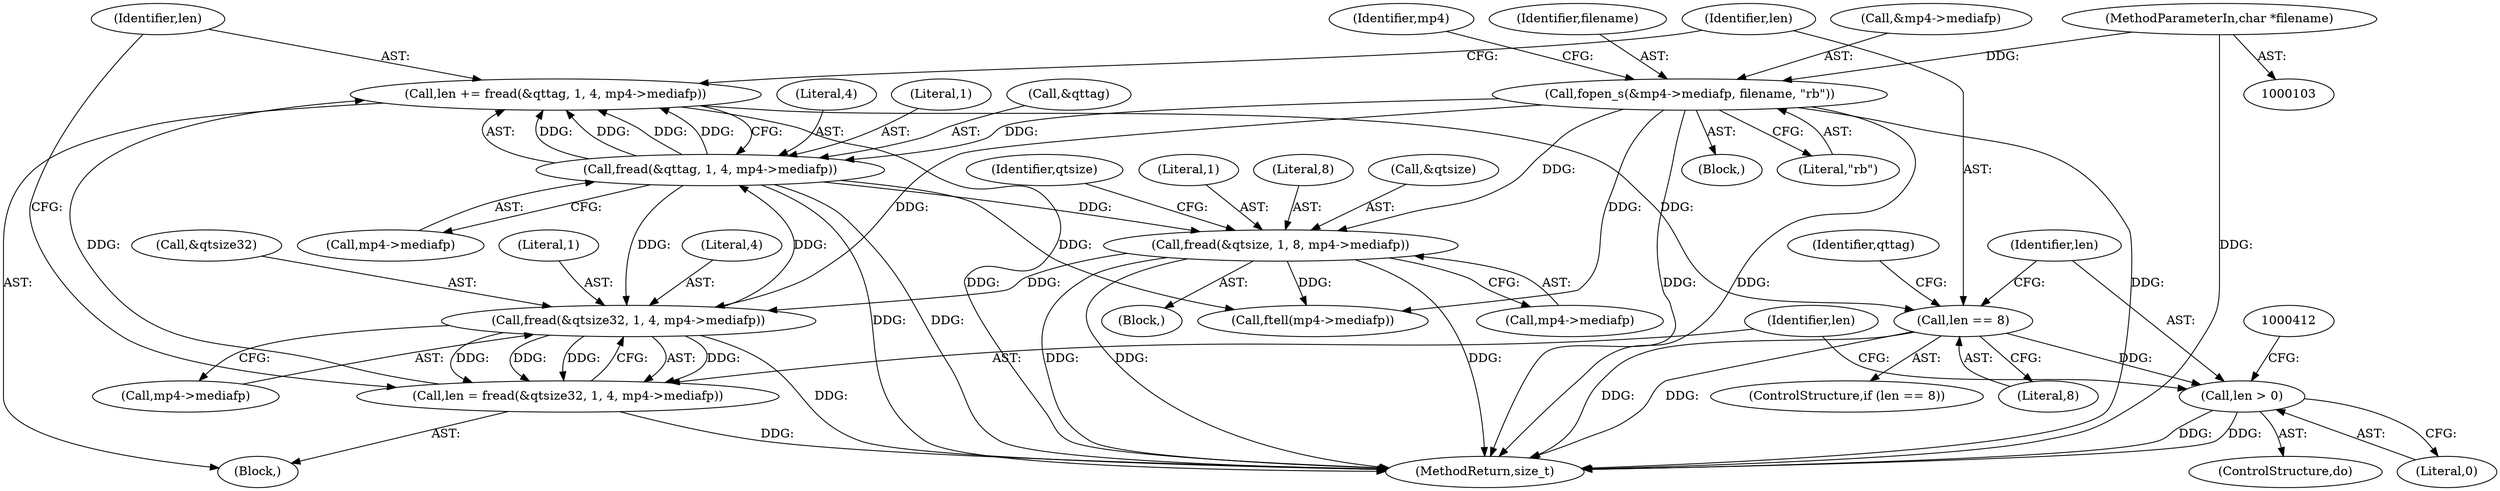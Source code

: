digraph "0_gpmf-parser_341f12cd5b97ab419e53853ca00176457c9f1681_6@API" {
"1000164" [label="(Call,len += fread(&qttag, 1, 4, mp4->mediafp))"];
"1000166" [label="(Call,fread(&qttag, 1, 4, mp4->mediafp))"];
"1000125" [label="(Call,fopen_s(&mp4->mediafp, filename, \"rb\"))"];
"1000104" [label="(MethodParameterIn,char *filename)"];
"1000156" [label="(Call,fread(&qtsize32, 1, 4, mp4->mediafp))"];
"1000205" [label="(Call,fread(&qtsize, 1, 8, mp4->mediafp))"];
"1000154" [label="(Call,len = fread(&qtsize32, 1, 4, mp4->mediafp))"];
"1000175" [label="(Call,len == 8)"];
"1000407" [label="(Call,len > 0)"];
"1000204" [label="(Block,)"];
"1000171" [label="(Call,mp4->mediafp)"];
"1000214" [label="(Identifier,qtsize)"];
"1000176" [label="(Identifier,len)"];
"1000365" [label="(Call,ftell(mp4->mediafp))"];
"1000126" [label="(Call,&mp4->mediafp)"];
"1000160" [label="(Literal,4)"];
"1000153" [label="(Block,)"];
"1000167" [label="(Call,&qttag)"];
"1000156" [label="(Call,fread(&qtsize32, 1, 4, mp4->mediafp))"];
"1000414" [label="(MethodReturn,size_t)"];
"1000208" [label="(Literal,1)"];
"1000165" [label="(Identifier,len)"];
"1000164" [label="(Call,len += fread(&qttag, 1, 4, mp4->mediafp))"];
"1000152" [label="(ControlStructure,do)"];
"1000175" [label="(Call,len == 8)"];
"1000177" [label="(Literal,8)"];
"1000408" [label="(Identifier,len)"];
"1000210" [label="(Call,mp4->mediafp)"];
"1000157" [label="(Call,&qtsize32)"];
"1000105" [label="(Block,)"];
"1000125" [label="(Call,fopen_s(&mp4->mediafp, filename, \"rb\"))"];
"1000182" [label="(Identifier,qttag)"];
"1000159" [label="(Literal,1)"];
"1000170" [label="(Literal,4)"];
"1000161" [label="(Call,mp4->mediafp)"];
"1000407" [label="(Call,len > 0)"];
"1000131" [label="(Literal,\"rb\")"];
"1000166" [label="(Call,fread(&qttag, 1, 4, mp4->mediafp))"];
"1000104" [label="(MethodParameterIn,char *filename)"];
"1000155" [label="(Identifier,len)"];
"1000134" [label="(Identifier,mp4)"];
"1000209" [label="(Literal,8)"];
"1000169" [label="(Literal,1)"];
"1000154" [label="(Call,len = fread(&qtsize32, 1, 4, mp4->mediafp))"];
"1000206" [label="(Call,&qtsize)"];
"1000205" [label="(Call,fread(&qtsize, 1, 8, mp4->mediafp))"];
"1000409" [label="(Literal,0)"];
"1000174" [label="(ControlStructure,if (len == 8))"];
"1000130" [label="(Identifier,filename)"];
"1000164" -> "1000153"  [label="AST: "];
"1000164" -> "1000166"  [label="CFG: "];
"1000165" -> "1000164"  [label="AST: "];
"1000166" -> "1000164"  [label="AST: "];
"1000176" -> "1000164"  [label="CFG: "];
"1000164" -> "1000414"  [label="DDG: "];
"1000166" -> "1000164"  [label="DDG: "];
"1000166" -> "1000164"  [label="DDG: "];
"1000166" -> "1000164"  [label="DDG: "];
"1000166" -> "1000164"  [label="DDG: "];
"1000154" -> "1000164"  [label="DDG: "];
"1000164" -> "1000175"  [label="DDG: "];
"1000166" -> "1000171"  [label="CFG: "];
"1000167" -> "1000166"  [label="AST: "];
"1000169" -> "1000166"  [label="AST: "];
"1000170" -> "1000166"  [label="AST: "];
"1000171" -> "1000166"  [label="AST: "];
"1000166" -> "1000414"  [label="DDG: "];
"1000166" -> "1000414"  [label="DDG: "];
"1000166" -> "1000156"  [label="DDG: "];
"1000125" -> "1000166"  [label="DDG: "];
"1000156" -> "1000166"  [label="DDG: "];
"1000166" -> "1000205"  [label="DDG: "];
"1000166" -> "1000365"  [label="DDG: "];
"1000125" -> "1000105"  [label="AST: "];
"1000125" -> "1000131"  [label="CFG: "];
"1000126" -> "1000125"  [label="AST: "];
"1000130" -> "1000125"  [label="AST: "];
"1000131" -> "1000125"  [label="AST: "];
"1000134" -> "1000125"  [label="CFG: "];
"1000125" -> "1000414"  [label="DDG: "];
"1000125" -> "1000414"  [label="DDG: "];
"1000125" -> "1000414"  [label="DDG: "];
"1000104" -> "1000125"  [label="DDG: "];
"1000125" -> "1000156"  [label="DDG: "];
"1000125" -> "1000205"  [label="DDG: "];
"1000125" -> "1000365"  [label="DDG: "];
"1000104" -> "1000103"  [label="AST: "];
"1000104" -> "1000414"  [label="DDG: "];
"1000156" -> "1000154"  [label="AST: "];
"1000156" -> "1000161"  [label="CFG: "];
"1000157" -> "1000156"  [label="AST: "];
"1000159" -> "1000156"  [label="AST: "];
"1000160" -> "1000156"  [label="AST: "];
"1000161" -> "1000156"  [label="AST: "];
"1000154" -> "1000156"  [label="CFG: "];
"1000156" -> "1000414"  [label="DDG: "];
"1000156" -> "1000154"  [label="DDG: "];
"1000156" -> "1000154"  [label="DDG: "];
"1000156" -> "1000154"  [label="DDG: "];
"1000156" -> "1000154"  [label="DDG: "];
"1000205" -> "1000156"  [label="DDG: "];
"1000205" -> "1000204"  [label="AST: "];
"1000205" -> "1000210"  [label="CFG: "];
"1000206" -> "1000205"  [label="AST: "];
"1000208" -> "1000205"  [label="AST: "];
"1000209" -> "1000205"  [label="AST: "];
"1000210" -> "1000205"  [label="AST: "];
"1000214" -> "1000205"  [label="CFG: "];
"1000205" -> "1000414"  [label="DDG: "];
"1000205" -> "1000414"  [label="DDG: "];
"1000205" -> "1000414"  [label="DDG: "];
"1000205" -> "1000365"  [label="DDG: "];
"1000154" -> "1000153"  [label="AST: "];
"1000155" -> "1000154"  [label="AST: "];
"1000165" -> "1000154"  [label="CFG: "];
"1000154" -> "1000414"  [label="DDG: "];
"1000175" -> "1000174"  [label="AST: "];
"1000175" -> "1000177"  [label="CFG: "];
"1000176" -> "1000175"  [label="AST: "];
"1000177" -> "1000175"  [label="AST: "];
"1000408" -> "1000175"  [label="CFG: "];
"1000182" -> "1000175"  [label="CFG: "];
"1000175" -> "1000414"  [label="DDG: "];
"1000175" -> "1000414"  [label="DDG: "];
"1000175" -> "1000407"  [label="DDG: "];
"1000407" -> "1000152"  [label="AST: "];
"1000407" -> "1000409"  [label="CFG: "];
"1000408" -> "1000407"  [label="AST: "];
"1000409" -> "1000407"  [label="AST: "];
"1000155" -> "1000407"  [label="CFG: "];
"1000412" -> "1000407"  [label="CFG: "];
"1000407" -> "1000414"  [label="DDG: "];
"1000407" -> "1000414"  [label="DDG: "];
}
